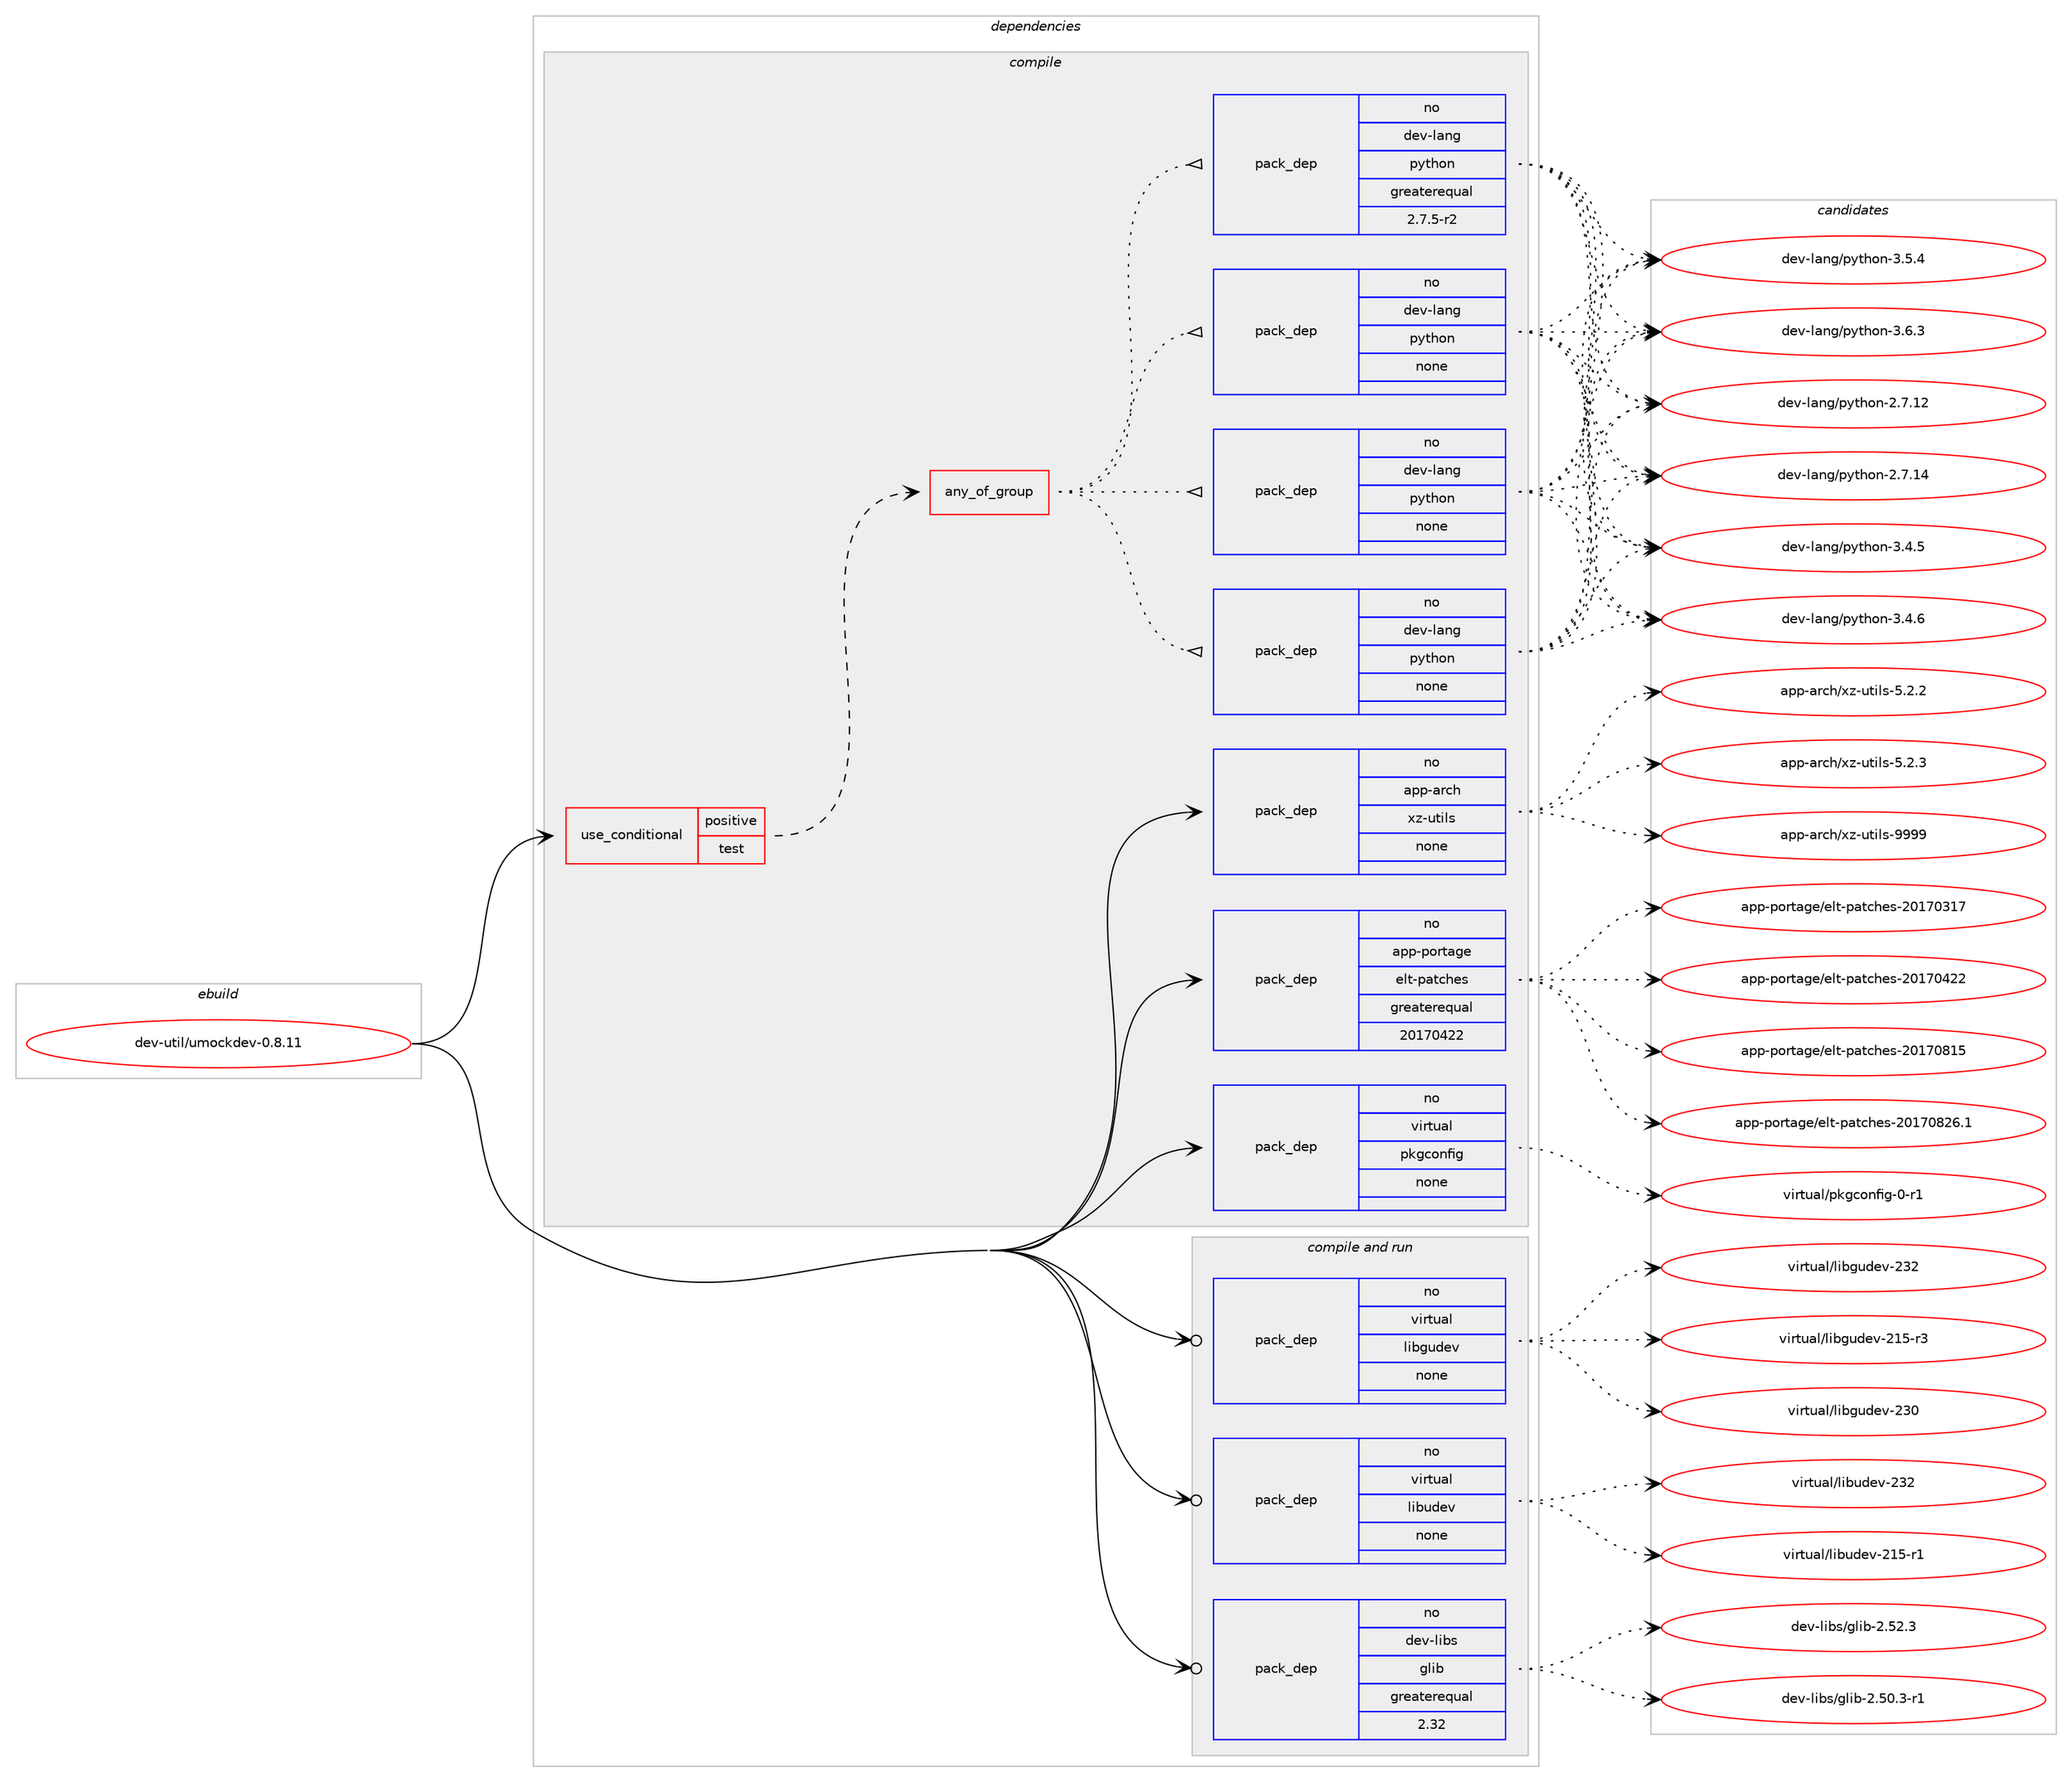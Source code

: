 digraph prolog {

# *************
# Graph options
# *************

newrank=true;
concentrate=true;
compound=true;
graph [rankdir=LR,fontname=Helvetica,fontsize=10,ranksep=1.5];#, ranksep=2.5, nodesep=0.2];
edge  [arrowhead=vee];
node  [fontname=Helvetica,fontsize=10];

# **********
# The ebuild
# **********

subgraph cluster_leftcol {
color=gray;
rank=same;
label=<<i>ebuild</i>>;
id [label="dev-util/umockdev-0.8.11", color=red, width=4, href="../dev-util/umockdev-0.8.11.svg"];
}

# ****************
# The dependencies
# ****************

subgraph cluster_midcol {
color=gray;
label=<<i>dependencies</i>>;
subgraph cluster_compile {
fillcolor="#eeeeee";
style=filled;
label=<<i>compile</i>>;
subgraph cond78881 {
dependency289186 [label=<<TABLE BORDER="0" CELLBORDER="1" CELLSPACING="0" CELLPADDING="4"><TR><TD ROWSPAN="3" CELLPADDING="10">use_conditional</TD></TR><TR><TD>positive</TD></TR><TR><TD>test</TD></TR></TABLE>>, shape=none, color=red];
subgraph any4249 {
dependency289187 [label=<<TABLE BORDER="0" CELLBORDER="1" CELLSPACING="0" CELLPADDING="4"><TR><TD CELLPADDING="10">any_of_group</TD></TR></TABLE>>, shape=none, color=red];subgraph pack206004 {
dependency289188 [label=<<TABLE BORDER="0" CELLBORDER="1" CELLSPACING="0" CELLPADDING="4" WIDTH="220"><TR><TD ROWSPAN="6" CELLPADDING="30">pack_dep</TD></TR><TR><TD WIDTH="110">no</TD></TR><TR><TD>dev-lang</TD></TR><TR><TD>python</TD></TR><TR><TD>none</TD></TR><TR><TD></TD></TR></TABLE>>, shape=none, color=blue];
}
dependency289187:e -> dependency289188:w [weight=20,style="dotted",arrowhead="oinv"];
subgraph pack206005 {
dependency289189 [label=<<TABLE BORDER="0" CELLBORDER="1" CELLSPACING="0" CELLPADDING="4" WIDTH="220"><TR><TD ROWSPAN="6" CELLPADDING="30">pack_dep</TD></TR><TR><TD WIDTH="110">no</TD></TR><TR><TD>dev-lang</TD></TR><TR><TD>python</TD></TR><TR><TD>none</TD></TR><TR><TD></TD></TR></TABLE>>, shape=none, color=blue];
}
dependency289187:e -> dependency289189:w [weight=20,style="dotted",arrowhead="oinv"];
subgraph pack206006 {
dependency289190 [label=<<TABLE BORDER="0" CELLBORDER="1" CELLSPACING="0" CELLPADDING="4" WIDTH="220"><TR><TD ROWSPAN="6" CELLPADDING="30">pack_dep</TD></TR><TR><TD WIDTH="110">no</TD></TR><TR><TD>dev-lang</TD></TR><TR><TD>python</TD></TR><TR><TD>none</TD></TR><TR><TD></TD></TR></TABLE>>, shape=none, color=blue];
}
dependency289187:e -> dependency289190:w [weight=20,style="dotted",arrowhead="oinv"];
subgraph pack206007 {
dependency289191 [label=<<TABLE BORDER="0" CELLBORDER="1" CELLSPACING="0" CELLPADDING="4" WIDTH="220"><TR><TD ROWSPAN="6" CELLPADDING="30">pack_dep</TD></TR><TR><TD WIDTH="110">no</TD></TR><TR><TD>dev-lang</TD></TR><TR><TD>python</TD></TR><TR><TD>greaterequal</TD></TR><TR><TD>2.7.5-r2</TD></TR></TABLE>>, shape=none, color=blue];
}
dependency289187:e -> dependency289191:w [weight=20,style="dotted",arrowhead="oinv"];
}
dependency289186:e -> dependency289187:w [weight=20,style="dashed",arrowhead="vee"];
}
id:e -> dependency289186:w [weight=20,style="solid",arrowhead="vee"];
subgraph pack206008 {
dependency289192 [label=<<TABLE BORDER="0" CELLBORDER="1" CELLSPACING="0" CELLPADDING="4" WIDTH="220"><TR><TD ROWSPAN="6" CELLPADDING="30">pack_dep</TD></TR><TR><TD WIDTH="110">no</TD></TR><TR><TD>app-arch</TD></TR><TR><TD>xz-utils</TD></TR><TR><TD>none</TD></TR><TR><TD></TD></TR></TABLE>>, shape=none, color=blue];
}
id:e -> dependency289192:w [weight=20,style="solid",arrowhead="vee"];
subgraph pack206009 {
dependency289193 [label=<<TABLE BORDER="0" CELLBORDER="1" CELLSPACING="0" CELLPADDING="4" WIDTH="220"><TR><TD ROWSPAN="6" CELLPADDING="30">pack_dep</TD></TR><TR><TD WIDTH="110">no</TD></TR><TR><TD>app-portage</TD></TR><TR><TD>elt-patches</TD></TR><TR><TD>greaterequal</TD></TR><TR><TD>20170422</TD></TR></TABLE>>, shape=none, color=blue];
}
id:e -> dependency289193:w [weight=20,style="solid",arrowhead="vee"];
subgraph pack206010 {
dependency289194 [label=<<TABLE BORDER="0" CELLBORDER="1" CELLSPACING="0" CELLPADDING="4" WIDTH="220"><TR><TD ROWSPAN="6" CELLPADDING="30">pack_dep</TD></TR><TR><TD WIDTH="110">no</TD></TR><TR><TD>virtual</TD></TR><TR><TD>pkgconfig</TD></TR><TR><TD>none</TD></TR><TR><TD></TD></TR></TABLE>>, shape=none, color=blue];
}
id:e -> dependency289194:w [weight=20,style="solid",arrowhead="vee"];
}
subgraph cluster_compileandrun {
fillcolor="#eeeeee";
style=filled;
label=<<i>compile and run</i>>;
subgraph pack206011 {
dependency289195 [label=<<TABLE BORDER="0" CELLBORDER="1" CELLSPACING="0" CELLPADDING="4" WIDTH="220"><TR><TD ROWSPAN="6" CELLPADDING="30">pack_dep</TD></TR><TR><TD WIDTH="110">no</TD></TR><TR><TD>dev-libs</TD></TR><TR><TD>glib</TD></TR><TR><TD>greaterequal</TD></TR><TR><TD>2.32</TD></TR></TABLE>>, shape=none, color=blue];
}
id:e -> dependency289195:w [weight=20,style="solid",arrowhead="odotvee"];
subgraph pack206012 {
dependency289196 [label=<<TABLE BORDER="0" CELLBORDER="1" CELLSPACING="0" CELLPADDING="4" WIDTH="220"><TR><TD ROWSPAN="6" CELLPADDING="30">pack_dep</TD></TR><TR><TD WIDTH="110">no</TD></TR><TR><TD>virtual</TD></TR><TR><TD>libgudev</TD></TR><TR><TD>none</TD></TR><TR><TD></TD></TR></TABLE>>, shape=none, color=blue];
}
id:e -> dependency289196:w [weight=20,style="solid",arrowhead="odotvee"];
subgraph pack206013 {
dependency289197 [label=<<TABLE BORDER="0" CELLBORDER="1" CELLSPACING="0" CELLPADDING="4" WIDTH="220"><TR><TD ROWSPAN="6" CELLPADDING="30">pack_dep</TD></TR><TR><TD WIDTH="110">no</TD></TR><TR><TD>virtual</TD></TR><TR><TD>libudev</TD></TR><TR><TD>none</TD></TR><TR><TD></TD></TR></TABLE>>, shape=none, color=blue];
}
id:e -> dependency289197:w [weight=20,style="solid",arrowhead="odotvee"];
}
subgraph cluster_run {
fillcolor="#eeeeee";
style=filled;
label=<<i>run</i>>;
}
}

# **************
# The candidates
# **************

subgraph cluster_choices {
rank=same;
color=gray;
label=<<i>candidates</i>>;

subgraph choice206004 {
color=black;
nodesep=1;
choice10010111845108971101034711212111610411111045504655464950 [label="dev-lang/python-2.7.12", color=red, width=4,href="../dev-lang/python-2.7.12.svg"];
choice10010111845108971101034711212111610411111045504655464952 [label="dev-lang/python-2.7.14", color=red, width=4,href="../dev-lang/python-2.7.14.svg"];
choice100101118451089711010347112121116104111110455146524653 [label="dev-lang/python-3.4.5", color=red, width=4,href="../dev-lang/python-3.4.5.svg"];
choice100101118451089711010347112121116104111110455146524654 [label="dev-lang/python-3.4.6", color=red, width=4,href="../dev-lang/python-3.4.6.svg"];
choice100101118451089711010347112121116104111110455146534652 [label="dev-lang/python-3.5.4", color=red, width=4,href="../dev-lang/python-3.5.4.svg"];
choice100101118451089711010347112121116104111110455146544651 [label="dev-lang/python-3.6.3", color=red, width=4,href="../dev-lang/python-3.6.3.svg"];
dependency289188:e -> choice10010111845108971101034711212111610411111045504655464950:w [style=dotted,weight="100"];
dependency289188:e -> choice10010111845108971101034711212111610411111045504655464952:w [style=dotted,weight="100"];
dependency289188:e -> choice100101118451089711010347112121116104111110455146524653:w [style=dotted,weight="100"];
dependency289188:e -> choice100101118451089711010347112121116104111110455146524654:w [style=dotted,weight="100"];
dependency289188:e -> choice100101118451089711010347112121116104111110455146534652:w [style=dotted,weight="100"];
dependency289188:e -> choice100101118451089711010347112121116104111110455146544651:w [style=dotted,weight="100"];
}
subgraph choice206005 {
color=black;
nodesep=1;
choice10010111845108971101034711212111610411111045504655464950 [label="dev-lang/python-2.7.12", color=red, width=4,href="../dev-lang/python-2.7.12.svg"];
choice10010111845108971101034711212111610411111045504655464952 [label="dev-lang/python-2.7.14", color=red, width=4,href="../dev-lang/python-2.7.14.svg"];
choice100101118451089711010347112121116104111110455146524653 [label="dev-lang/python-3.4.5", color=red, width=4,href="../dev-lang/python-3.4.5.svg"];
choice100101118451089711010347112121116104111110455146524654 [label="dev-lang/python-3.4.6", color=red, width=4,href="../dev-lang/python-3.4.6.svg"];
choice100101118451089711010347112121116104111110455146534652 [label="dev-lang/python-3.5.4", color=red, width=4,href="../dev-lang/python-3.5.4.svg"];
choice100101118451089711010347112121116104111110455146544651 [label="dev-lang/python-3.6.3", color=red, width=4,href="../dev-lang/python-3.6.3.svg"];
dependency289189:e -> choice10010111845108971101034711212111610411111045504655464950:w [style=dotted,weight="100"];
dependency289189:e -> choice10010111845108971101034711212111610411111045504655464952:w [style=dotted,weight="100"];
dependency289189:e -> choice100101118451089711010347112121116104111110455146524653:w [style=dotted,weight="100"];
dependency289189:e -> choice100101118451089711010347112121116104111110455146524654:w [style=dotted,weight="100"];
dependency289189:e -> choice100101118451089711010347112121116104111110455146534652:w [style=dotted,weight="100"];
dependency289189:e -> choice100101118451089711010347112121116104111110455146544651:w [style=dotted,weight="100"];
}
subgraph choice206006 {
color=black;
nodesep=1;
choice10010111845108971101034711212111610411111045504655464950 [label="dev-lang/python-2.7.12", color=red, width=4,href="../dev-lang/python-2.7.12.svg"];
choice10010111845108971101034711212111610411111045504655464952 [label="dev-lang/python-2.7.14", color=red, width=4,href="../dev-lang/python-2.7.14.svg"];
choice100101118451089711010347112121116104111110455146524653 [label="dev-lang/python-3.4.5", color=red, width=4,href="../dev-lang/python-3.4.5.svg"];
choice100101118451089711010347112121116104111110455146524654 [label="dev-lang/python-3.4.6", color=red, width=4,href="../dev-lang/python-3.4.6.svg"];
choice100101118451089711010347112121116104111110455146534652 [label="dev-lang/python-3.5.4", color=red, width=4,href="../dev-lang/python-3.5.4.svg"];
choice100101118451089711010347112121116104111110455146544651 [label="dev-lang/python-3.6.3", color=red, width=4,href="../dev-lang/python-3.6.3.svg"];
dependency289190:e -> choice10010111845108971101034711212111610411111045504655464950:w [style=dotted,weight="100"];
dependency289190:e -> choice10010111845108971101034711212111610411111045504655464952:w [style=dotted,weight="100"];
dependency289190:e -> choice100101118451089711010347112121116104111110455146524653:w [style=dotted,weight="100"];
dependency289190:e -> choice100101118451089711010347112121116104111110455146524654:w [style=dotted,weight="100"];
dependency289190:e -> choice100101118451089711010347112121116104111110455146534652:w [style=dotted,weight="100"];
dependency289190:e -> choice100101118451089711010347112121116104111110455146544651:w [style=dotted,weight="100"];
}
subgraph choice206007 {
color=black;
nodesep=1;
choice10010111845108971101034711212111610411111045504655464950 [label="dev-lang/python-2.7.12", color=red, width=4,href="../dev-lang/python-2.7.12.svg"];
choice10010111845108971101034711212111610411111045504655464952 [label="dev-lang/python-2.7.14", color=red, width=4,href="../dev-lang/python-2.7.14.svg"];
choice100101118451089711010347112121116104111110455146524653 [label="dev-lang/python-3.4.5", color=red, width=4,href="../dev-lang/python-3.4.5.svg"];
choice100101118451089711010347112121116104111110455146524654 [label="dev-lang/python-3.4.6", color=red, width=4,href="../dev-lang/python-3.4.6.svg"];
choice100101118451089711010347112121116104111110455146534652 [label="dev-lang/python-3.5.4", color=red, width=4,href="../dev-lang/python-3.5.4.svg"];
choice100101118451089711010347112121116104111110455146544651 [label="dev-lang/python-3.6.3", color=red, width=4,href="../dev-lang/python-3.6.3.svg"];
dependency289191:e -> choice10010111845108971101034711212111610411111045504655464950:w [style=dotted,weight="100"];
dependency289191:e -> choice10010111845108971101034711212111610411111045504655464952:w [style=dotted,weight="100"];
dependency289191:e -> choice100101118451089711010347112121116104111110455146524653:w [style=dotted,weight="100"];
dependency289191:e -> choice100101118451089711010347112121116104111110455146524654:w [style=dotted,weight="100"];
dependency289191:e -> choice100101118451089711010347112121116104111110455146534652:w [style=dotted,weight="100"];
dependency289191:e -> choice100101118451089711010347112121116104111110455146544651:w [style=dotted,weight="100"];
}
subgraph choice206008 {
color=black;
nodesep=1;
choice971121124597114991044712012245117116105108115455346504650 [label="app-arch/xz-utils-5.2.2", color=red, width=4,href="../app-arch/xz-utils-5.2.2.svg"];
choice971121124597114991044712012245117116105108115455346504651 [label="app-arch/xz-utils-5.2.3", color=red, width=4,href="../app-arch/xz-utils-5.2.3.svg"];
choice9711211245971149910447120122451171161051081154557575757 [label="app-arch/xz-utils-9999", color=red, width=4,href="../app-arch/xz-utils-9999.svg"];
dependency289192:e -> choice971121124597114991044712012245117116105108115455346504650:w [style=dotted,weight="100"];
dependency289192:e -> choice971121124597114991044712012245117116105108115455346504651:w [style=dotted,weight="100"];
dependency289192:e -> choice9711211245971149910447120122451171161051081154557575757:w [style=dotted,weight="100"];
}
subgraph choice206009 {
color=black;
nodesep=1;
choice97112112451121111141169710310147101108116451129711699104101115455048495548514955 [label="app-portage/elt-patches-20170317", color=red, width=4,href="../app-portage/elt-patches-20170317.svg"];
choice97112112451121111141169710310147101108116451129711699104101115455048495548525050 [label="app-portage/elt-patches-20170422", color=red, width=4,href="../app-portage/elt-patches-20170422.svg"];
choice97112112451121111141169710310147101108116451129711699104101115455048495548564953 [label="app-portage/elt-patches-20170815", color=red, width=4,href="../app-portage/elt-patches-20170815.svg"];
choice971121124511211111411697103101471011081164511297116991041011154550484955485650544649 [label="app-portage/elt-patches-20170826.1", color=red, width=4,href="../app-portage/elt-patches-20170826.1.svg"];
dependency289193:e -> choice97112112451121111141169710310147101108116451129711699104101115455048495548514955:w [style=dotted,weight="100"];
dependency289193:e -> choice97112112451121111141169710310147101108116451129711699104101115455048495548525050:w [style=dotted,weight="100"];
dependency289193:e -> choice97112112451121111141169710310147101108116451129711699104101115455048495548564953:w [style=dotted,weight="100"];
dependency289193:e -> choice971121124511211111411697103101471011081164511297116991041011154550484955485650544649:w [style=dotted,weight="100"];
}
subgraph choice206010 {
color=black;
nodesep=1;
choice11810511411611797108471121071039911111010210510345484511449 [label="virtual/pkgconfig-0-r1", color=red, width=4,href="../virtual/pkgconfig-0-r1.svg"];
dependency289194:e -> choice11810511411611797108471121071039911111010210510345484511449:w [style=dotted,weight="100"];
}
subgraph choice206011 {
color=black;
nodesep=1;
choice10010111845108105981154710310810598455046534846514511449 [label="dev-libs/glib-2.50.3-r1", color=red, width=4,href="../dev-libs/glib-2.50.3-r1.svg"];
choice1001011184510810598115471031081059845504653504651 [label="dev-libs/glib-2.52.3", color=red, width=4,href="../dev-libs/glib-2.52.3.svg"];
dependency289195:e -> choice10010111845108105981154710310810598455046534846514511449:w [style=dotted,weight="100"];
dependency289195:e -> choice1001011184510810598115471031081059845504653504651:w [style=dotted,weight="100"];
}
subgraph choice206012 {
color=black;
nodesep=1;
choice118105114116117971084710810598103117100101118455049534511451 [label="virtual/libgudev-215-r3", color=red, width=4,href="../virtual/libgudev-215-r3.svg"];
choice11810511411611797108471081059810311710010111845505148 [label="virtual/libgudev-230", color=red, width=4,href="../virtual/libgudev-230.svg"];
choice11810511411611797108471081059810311710010111845505150 [label="virtual/libgudev-232", color=red, width=4,href="../virtual/libgudev-232.svg"];
dependency289196:e -> choice118105114116117971084710810598103117100101118455049534511451:w [style=dotted,weight="100"];
dependency289196:e -> choice11810511411611797108471081059810311710010111845505148:w [style=dotted,weight="100"];
dependency289196:e -> choice11810511411611797108471081059810311710010111845505150:w [style=dotted,weight="100"];
}
subgraph choice206013 {
color=black;
nodesep=1;
choice118105114116117971084710810598117100101118455049534511449 [label="virtual/libudev-215-r1", color=red, width=4,href="../virtual/libudev-215-r1.svg"];
choice11810511411611797108471081059811710010111845505150 [label="virtual/libudev-232", color=red, width=4,href="../virtual/libudev-232.svg"];
dependency289197:e -> choice118105114116117971084710810598117100101118455049534511449:w [style=dotted,weight="100"];
dependency289197:e -> choice11810511411611797108471081059811710010111845505150:w [style=dotted,weight="100"];
}
}

}
